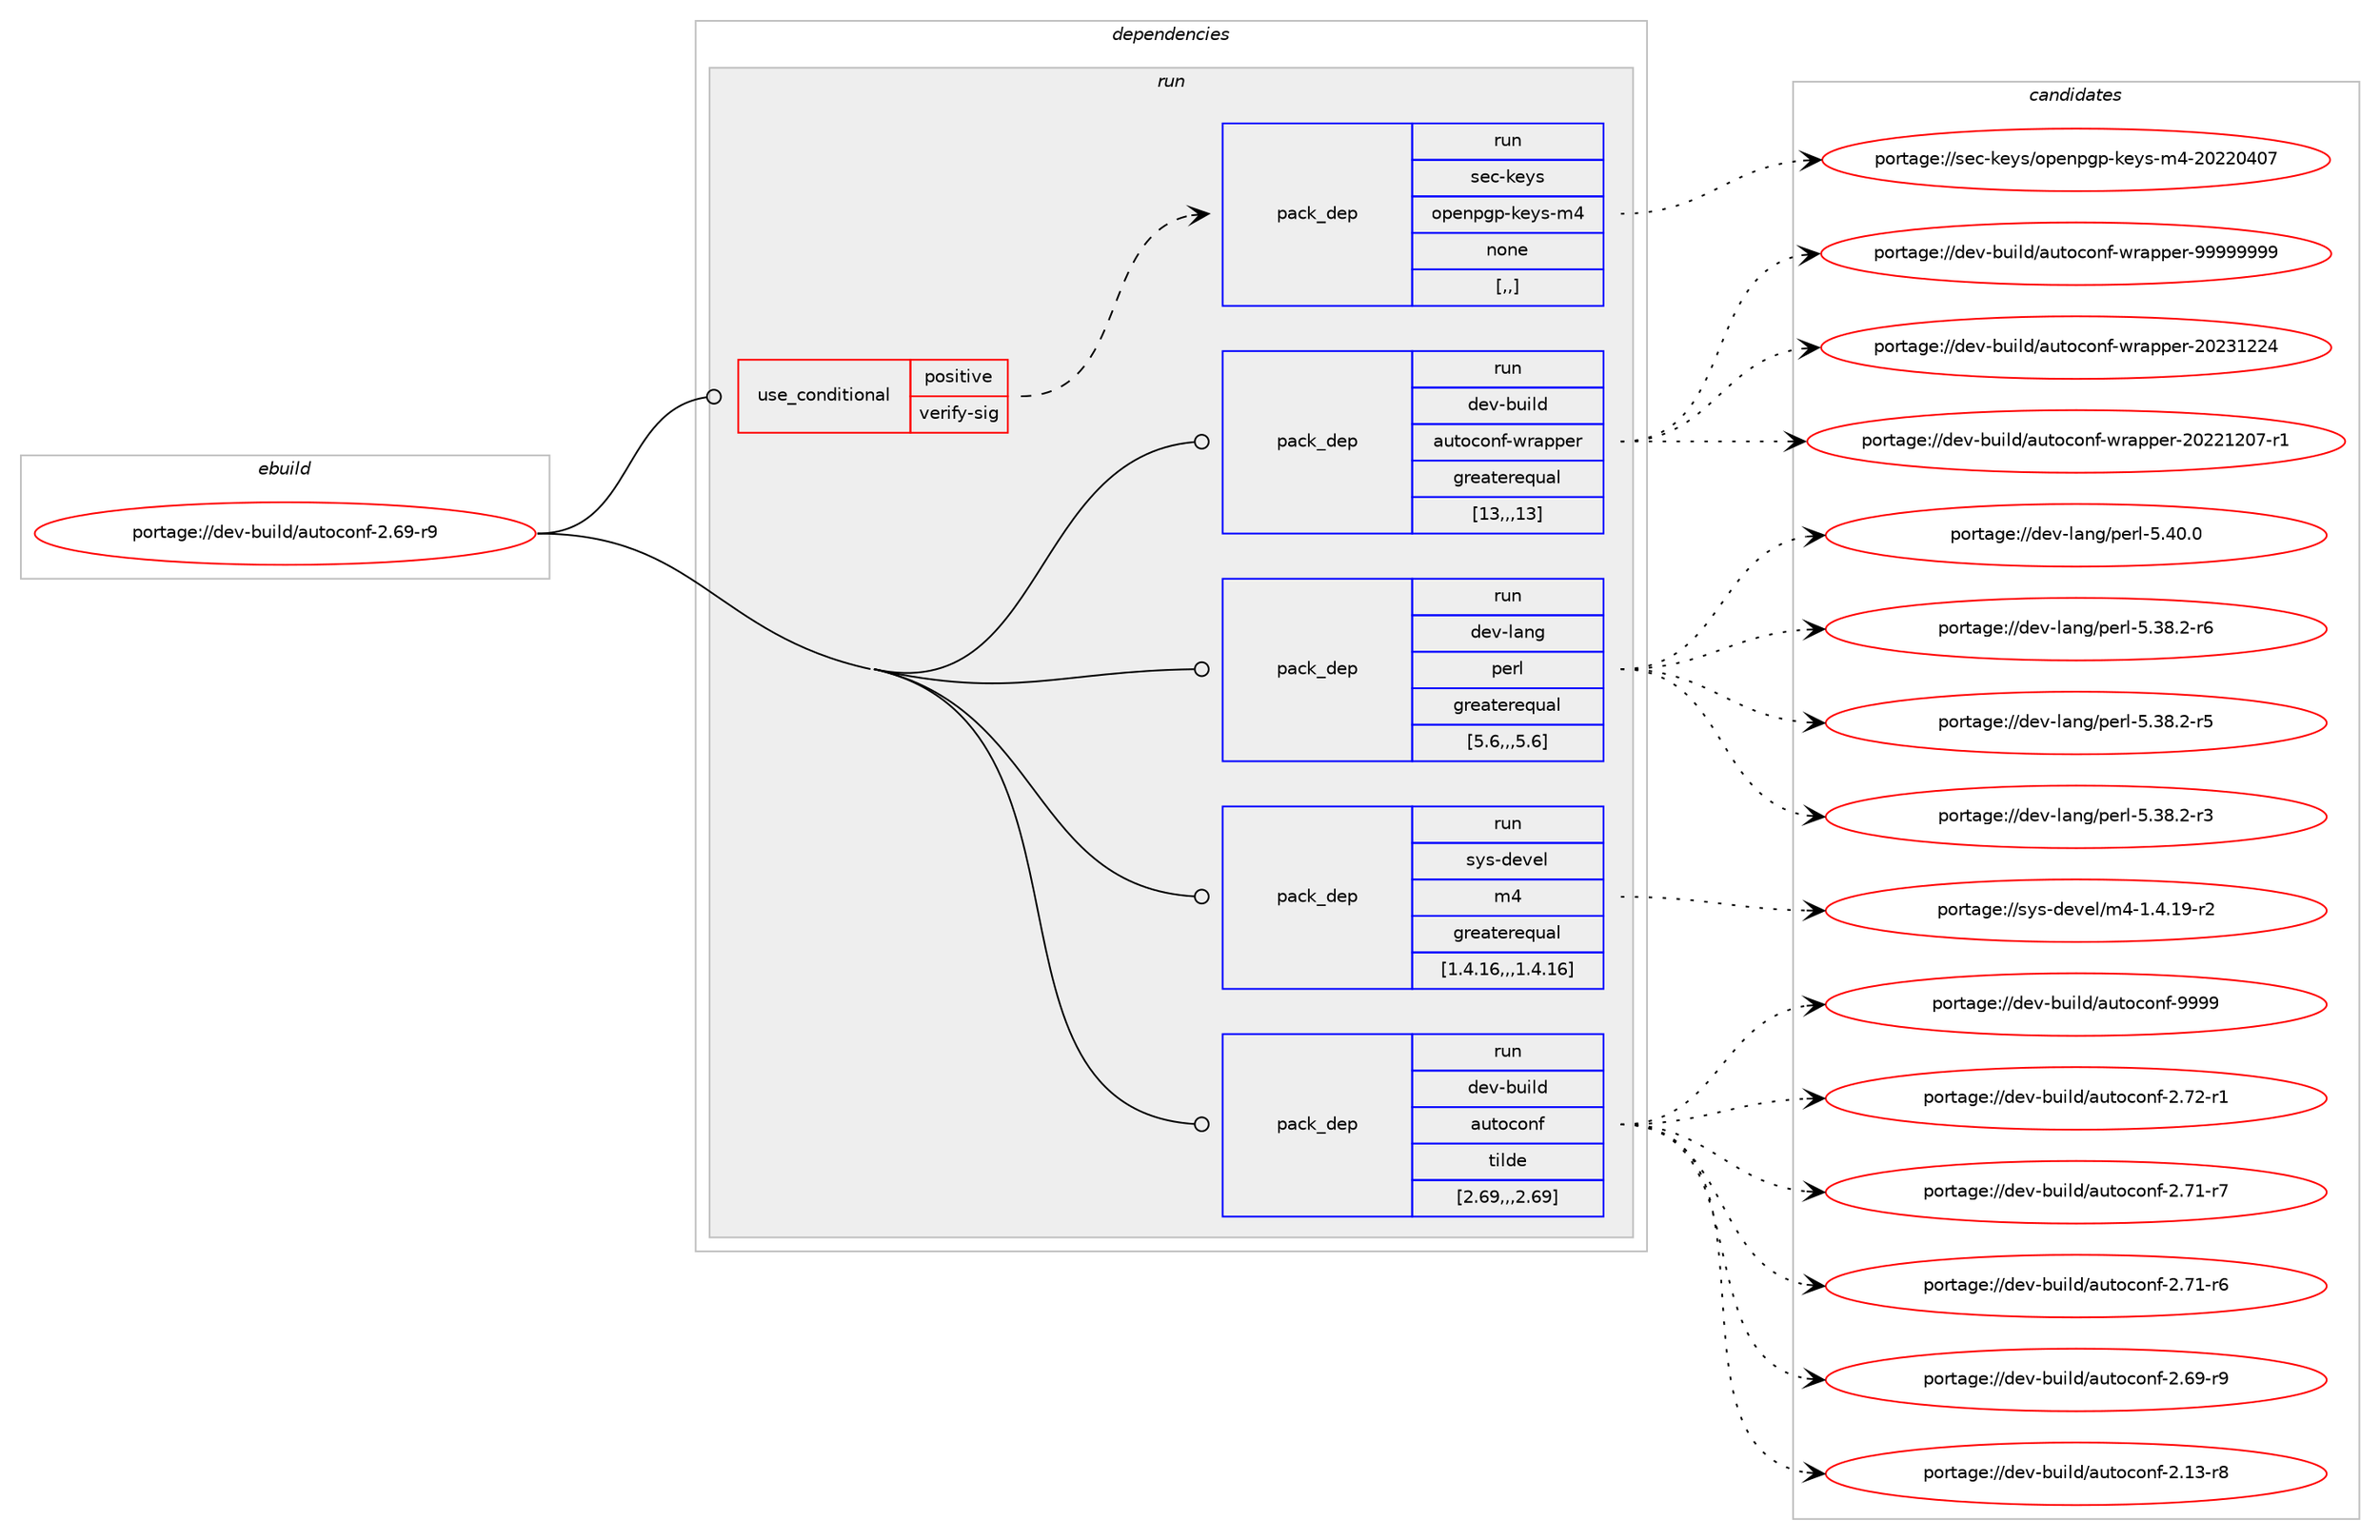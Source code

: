 digraph prolog {

# *************
# Graph options
# *************

newrank=true;
concentrate=true;
compound=true;
graph [rankdir=LR,fontname=Helvetica,fontsize=10,ranksep=1.5];#, ranksep=2.5, nodesep=0.2];
edge  [arrowhead=vee];
node  [fontname=Helvetica,fontsize=10];

# **********
# The ebuild
# **********

subgraph cluster_leftcol {
color=gray;
label=<<i>ebuild</i>>;
id [label="portage://dev-build/autoconf-2.69-r9", color=red, width=4, href="../dev-build/autoconf-2.69-r9.svg"];
}

# ****************
# The dependencies
# ****************

subgraph cluster_midcol {
color=gray;
label=<<i>dependencies</i>>;
subgraph cluster_compile {
fillcolor="#eeeeee";
style=filled;
label=<<i>compile</i>>;
}
subgraph cluster_compileandrun {
fillcolor="#eeeeee";
style=filled;
label=<<i>compile and run</i>>;
}
subgraph cluster_run {
fillcolor="#eeeeee";
style=filled;
label=<<i>run</i>>;
subgraph cond16782 {
dependency64771 [label=<<TABLE BORDER="0" CELLBORDER="1" CELLSPACING="0" CELLPADDING="4"><TR><TD ROWSPAN="3" CELLPADDING="10">use_conditional</TD></TR><TR><TD>positive</TD></TR><TR><TD>verify-sig</TD></TR></TABLE>>, shape=none, color=red];
subgraph pack47069 {
dependency64772 [label=<<TABLE BORDER="0" CELLBORDER="1" CELLSPACING="0" CELLPADDING="4" WIDTH="220"><TR><TD ROWSPAN="6" CELLPADDING="30">pack_dep</TD></TR><TR><TD WIDTH="110">run</TD></TR><TR><TD>sec-keys</TD></TR><TR><TD>openpgp-keys-m4</TD></TR><TR><TD>none</TD></TR><TR><TD>[,,]</TD></TR></TABLE>>, shape=none, color=blue];
}
dependency64771:e -> dependency64772:w [weight=20,style="dashed",arrowhead="vee"];
}
id:e -> dependency64771:w [weight=20,style="solid",arrowhead="odot"];
subgraph pack47070 {
dependency64773 [label=<<TABLE BORDER="0" CELLBORDER="1" CELLSPACING="0" CELLPADDING="4" WIDTH="220"><TR><TD ROWSPAN="6" CELLPADDING="30">pack_dep</TD></TR><TR><TD WIDTH="110">run</TD></TR><TR><TD>dev-build</TD></TR><TR><TD>autoconf-wrapper</TD></TR><TR><TD>greaterequal</TD></TR><TR><TD>[13,,,13]</TD></TR></TABLE>>, shape=none, color=blue];
}
id:e -> dependency64773:w [weight=20,style="solid",arrowhead="odot"];
subgraph pack47071 {
dependency64774 [label=<<TABLE BORDER="0" CELLBORDER="1" CELLSPACING="0" CELLPADDING="4" WIDTH="220"><TR><TD ROWSPAN="6" CELLPADDING="30">pack_dep</TD></TR><TR><TD WIDTH="110">run</TD></TR><TR><TD>dev-lang</TD></TR><TR><TD>perl</TD></TR><TR><TD>greaterequal</TD></TR><TR><TD>[5.6,,,5.6]</TD></TR></TABLE>>, shape=none, color=blue];
}
id:e -> dependency64774:w [weight=20,style="solid",arrowhead="odot"];
subgraph pack47072 {
dependency64775 [label=<<TABLE BORDER="0" CELLBORDER="1" CELLSPACING="0" CELLPADDING="4" WIDTH="220"><TR><TD ROWSPAN="6" CELLPADDING="30">pack_dep</TD></TR><TR><TD WIDTH="110">run</TD></TR><TR><TD>sys-devel</TD></TR><TR><TD>m4</TD></TR><TR><TD>greaterequal</TD></TR><TR><TD>[1.4.16,,,1.4.16]</TD></TR></TABLE>>, shape=none, color=blue];
}
id:e -> dependency64775:w [weight=20,style="solid",arrowhead="odot"];
subgraph pack47073 {
dependency64776 [label=<<TABLE BORDER="0" CELLBORDER="1" CELLSPACING="0" CELLPADDING="4" WIDTH="220"><TR><TD ROWSPAN="6" CELLPADDING="30">pack_dep</TD></TR><TR><TD WIDTH="110">run</TD></TR><TR><TD>dev-build</TD></TR><TR><TD>autoconf</TD></TR><TR><TD>tilde</TD></TR><TR><TD>[2.69,,,2.69]</TD></TR></TABLE>>, shape=none, color=blue];
}
id:e -> dependency64776:w [weight=20,style="solid",arrowhead="odot"];
}
}

# **************
# The candidates
# **************

subgraph cluster_choices {
rank=same;
color=gray;
label=<<i>candidates</i>>;

subgraph choice47069 {
color=black;
nodesep=1;
choice115101994510710112111547111112101110112103112451071011211154510952455048505048524855 [label="portage://sec-keys/openpgp-keys-m4-20220407", color=red, width=4,href="../sec-keys/openpgp-keys-m4-20220407.svg"];
dependency64772:e -> choice115101994510710112111547111112101110112103112451071011211154510952455048505048524855:w [style=dotted,weight="100"];
}
subgraph choice47070 {
color=black;
nodesep=1;
choice10010111845981171051081004797117116111991111101024511911497112112101114455757575757575757 [label="portage://dev-build/autoconf-wrapper-99999999", color=red, width=4,href="../dev-build/autoconf-wrapper-99999999.svg"];
choice10010111845981171051081004797117116111991111101024511911497112112101114455048505149505052 [label="portage://dev-build/autoconf-wrapper-20231224", color=red, width=4,href="../dev-build/autoconf-wrapper-20231224.svg"];
choice100101118459811710510810047971171161119911111010245119114971121121011144550485050495048554511449 [label="portage://dev-build/autoconf-wrapper-20221207-r1", color=red, width=4,href="../dev-build/autoconf-wrapper-20221207-r1.svg"];
dependency64773:e -> choice10010111845981171051081004797117116111991111101024511911497112112101114455757575757575757:w [style=dotted,weight="100"];
dependency64773:e -> choice10010111845981171051081004797117116111991111101024511911497112112101114455048505149505052:w [style=dotted,weight="100"];
dependency64773:e -> choice100101118459811710510810047971171161119911111010245119114971121121011144550485050495048554511449:w [style=dotted,weight="100"];
}
subgraph choice47071 {
color=black;
nodesep=1;
choice10010111845108971101034711210111410845534652484648 [label="portage://dev-lang/perl-5.40.0", color=red, width=4,href="../dev-lang/perl-5.40.0.svg"];
choice100101118451089711010347112101114108455346515646504511454 [label="portage://dev-lang/perl-5.38.2-r6", color=red, width=4,href="../dev-lang/perl-5.38.2-r6.svg"];
choice100101118451089711010347112101114108455346515646504511453 [label="portage://dev-lang/perl-5.38.2-r5", color=red, width=4,href="../dev-lang/perl-5.38.2-r5.svg"];
choice100101118451089711010347112101114108455346515646504511451 [label="portage://dev-lang/perl-5.38.2-r3", color=red, width=4,href="../dev-lang/perl-5.38.2-r3.svg"];
dependency64774:e -> choice10010111845108971101034711210111410845534652484648:w [style=dotted,weight="100"];
dependency64774:e -> choice100101118451089711010347112101114108455346515646504511454:w [style=dotted,weight="100"];
dependency64774:e -> choice100101118451089711010347112101114108455346515646504511453:w [style=dotted,weight="100"];
dependency64774:e -> choice100101118451089711010347112101114108455346515646504511451:w [style=dotted,weight="100"];
}
subgraph choice47072 {
color=black;
nodesep=1;
choice115121115451001011181011084710952454946524649574511450 [label="portage://sys-devel/m4-1.4.19-r2", color=red, width=4,href="../sys-devel/m4-1.4.19-r2.svg"];
dependency64775:e -> choice115121115451001011181011084710952454946524649574511450:w [style=dotted,weight="100"];
}
subgraph choice47073 {
color=black;
nodesep=1;
choice10010111845981171051081004797117116111991111101024557575757 [label="portage://dev-build/autoconf-9999", color=red, width=4,href="../dev-build/autoconf-9999.svg"];
choice100101118459811710510810047971171161119911111010245504655504511449 [label="portage://dev-build/autoconf-2.72-r1", color=red, width=4,href="../dev-build/autoconf-2.72-r1.svg"];
choice100101118459811710510810047971171161119911111010245504655494511455 [label="portage://dev-build/autoconf-2.71-r7", color=red, width=4,href="../dev-build/autoconf-2.71-r7.svg"];
choice100101118459811710510810047971171161119911111010245504655494511454 [label="portage://dev-build/autoconf-2.71-r6", color=red, width=4,href="../dev-build/autoconf-2.71-r6.svg"];
choice100101118459811710510810047971171161119911111010245504654574511457 [label="portage://dev-build/autoconf-2.69-r9", color=red, width=4,href="../dev-build/autoconf-2.69-r9.svg"];
choice100101118459811710510810047971171161119911111010245504649514511456 [label="portage://dev-build/autoconf-2.13-r8", color=red, width=4,href="../dev-build/autoconf-2.13-r8.svg"];
dependency64776:e -> choice10010111845981171051081004797117116111991111101024557575757:w [style=dotted,weight="100"];
dependency64776:e -> choice100101118459811710510810047971171161119911111010245504655504511449:w [style=dotted,weight="100"];
dependency64776:e -> choice100101118459811710510810047971171161119911111010245504655494511455:w [style=dotted,weight="100"];
dependency64776:e -> choice100101118459811710510810047971171161119911111010245504655494511454:w [style=dotted,weight="100"];
dependency64776:e -> choice100101118459811710510810047971171161119911111010245504654574511457:w [style=dotted,weight="100"];
dependency64776:e -> choice100101118459811710510810047971171161119911111010245504649514511456:w [style=dotted,weight="100"];
}
}

}
